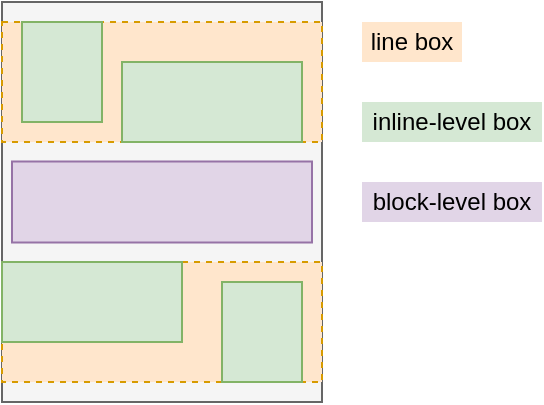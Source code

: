 <mxfile version="13.1.3" type="device"><diagram id="O5GIZsk9uaUTHMBEUTcg" name="Page-1"><mxGraphModel dx="351" dy="178" grid="1" gridSize="10" guides="1" tooltips="1" connect="1" arrows="1" fold="1" page="1" pageScale="1" pageWidth="850" pageHeight="1100" math="0" shadow="0"><root><mxCell id="0"/><mxCell id="1" parent="0"/><mxCell id="QCQOOV6JhrXGhFjSGG_W-1" value="" style="rounded=0;whiteSpace=wrap;html=1;fillColor=#f5f5f5;strokeColor=#666666;fontColor=#333333;" vertex="1" parent="1"><mxGeometry x="160" y="80" width="160" height="200" as="geometry"/></mxCell><mxCell id="QCQOOV6JhrXGhFjSGG_W-2" value="" style="rounded=0;whiteSpace=wrap;html=1;fillColor=#ffe6cc;strokeColor=#d79b00;dashed=1;" vertex="1" parent="1"><mxGeometry x="160" y="90" width="160" height="60" as="geometry"/></mxCell><mxCell id="QCQOOV6JhrXGhFjSGG_W-4" value="block-level box" style="text;html=1;strokeColor=none;fillColor=#e1d5e7;align=center;verticalAlign=middle;whiteSpace=wrap;rounded=0;dashed=1;" vertex="1" parent="1"><mxGeometry x="340" y="170" width="90" height="20" as="geometry"/></mxCell><mxCell id="QCQOOV6JhrXGhFjSGG_W-5" value="line box" style="text;html=1;strokeColor=none;fillColor=#ffe6cc;align=center;verticalAlign=middle;whiteSpace=wrap;rounded=0;dashed=1;" vertex="1" parent="1"><mxGeometry x="340" y="90" width="50" height="20" as="geometry"/></mxCell><mxCell id="QCQOOV6JhrXGhFjSGG_W-6" value="inline-level box" style="text;html=1;strokeColor=none;fillColor=#d5e8d4;align=center;verticalAlign=middle;whiteSpace=wrap;rounded=0;dashed=1;" vertex="1" parent="1"><mxGeometry x="340" y="130" width="90" height="20" as="geometry"/></mxCell><mxCell id="QCQOOV6JhrXGhFjSGG_W-7" value="" style="rounded=0;whiteSpace=wrap;html=1;fillColor=#d5e8d4;strokeColor=#82b366;" vertex="1" parent="1"><mxGeometry x="170" y="90" width="40" height="50" as="geometry"/></mxCell><mxCell id="QCQOOV6JhrXGhFjSGG_W-8" value="" style="rounded=0;whiteSpace=wrap;html=1;fillColor=#d5e8d4;strokeColor=#82b366;" vertex="1" parent="1"><mxGeometry x="220" y="110" width="90" height="40" as="geometry"/></mxCell><mxCell id="QCQOOV6JhrXGhFjSGG_W-9" value="" style="rounded=0;whiteSpace=wrap;html=1;fillColor=#e1d5e7;strokeColor=#9673a6;" vertex="1" parent="1"><mxGeometry x="165" y="159.75" width="150" height="40.5" as="geometry"/></mxCell><mxCell id="QCQOOV6JhrXGhFjSGG_W-12" value="" style="rounded=0;whiteSpace=wrap;html=1;fillColor=#ffe6cc;strokeColor=#d79b00;dashed=1;" vertex="1" parent="1"><mxGeometry x="160" y="210" width="160" height="60" as="geometry"/></mxCell><mxCell id="QCQOOV6JhrXGhFjSGG_W-13" value="" style="rounded=0;whiteSpace=wrap;html=1;fillColor=#d5e8d4;strokeColor=#82b366;" vertex="1" parent="1"><mxGeometry x="160" y="210" width="90" height="40" as="geometry"/></mxCell><mxCell id="QCQOOV6JhrXGhFjSGG_W-11" value="" style="rounded=0;whiteSpace=wrap;html=1;fillColor=#d5e8d4;strokeColor=#82b366;" vertex="1" parent="1"><mxGeometry x="270" y="220" width="40" height="50" as="geometry"/></mxCell></root></mxGraphModel></diagram></mxfile>